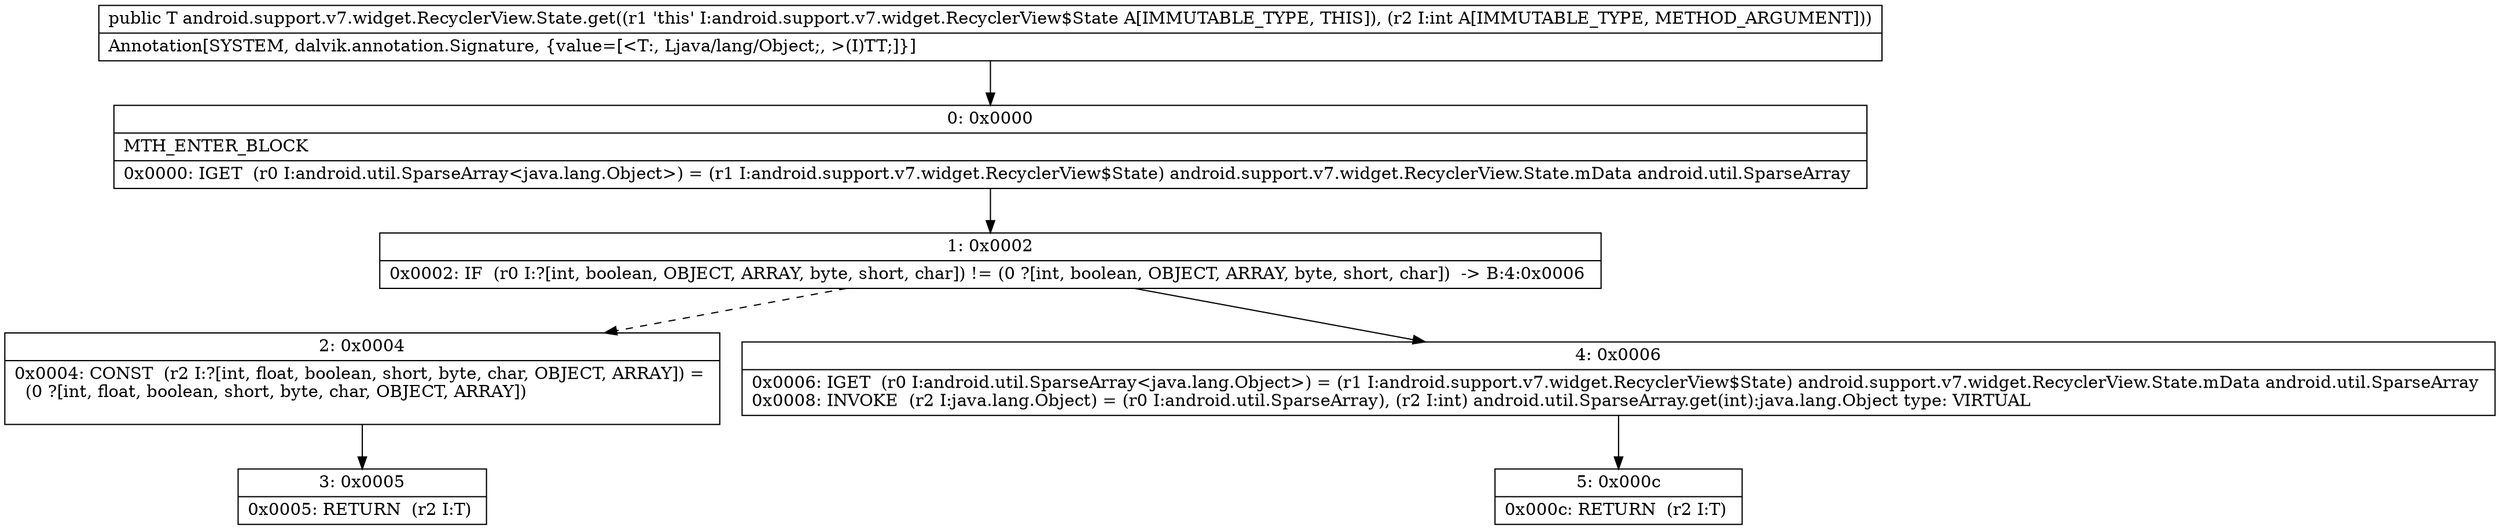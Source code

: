 digraph "CFG forandroid.support.v7.widget.RecyclerView.State.get(I)Ljava\/lang\/Object;" {
Node_0 [shape=record,label="{0\:\ 0x0000|MTH_ENTER_BLOCK\l|0x0000: IGET  (r0 I:android.util.SparseArray\<java.lang.Object\>) = (r1 I:android.support.v7.widget.RecyclerView$State) android.support.v7.widget.RecyclerView.State.mData android.util.SparseArray \l}"];
Node_1 [shape=record,label="{1\:\ 0x0002|0x0002: IF  (r0 I:?[int, boolean, OBJECT, ARRAY, byte, short, char]) != (0 ?[int, boolean, OBJECT, ARRAY, byte, short, char])  \-\> B:4:0x0006 \l}"];
Node_2 [shape=record,label="{2\:\ 0x0004|0x0004: CONST  (r2 I:?[int, float, boolean, short, byte, char, OBJECT, ARRAY]) = \l  (0 ?[int, float, boolean, short, byte, char, OBJECT, ARRAY])\l \l}"];
Node_3 [shape=record,label="{3\:\ 0x0005|0x0005: RETURN  (r2 I:T) \l}"];
Node_4 [shape=record,label="{4\:\ 0x0006|0x0006: IGET  (r0 I:android.util.SparseArray\<java.lang.Object\>) = (r1 I:android.support.v7.widget.RecyclerView$State) android.support.v7.widget.RecyclerView.State.mData android.util.SparseArray \l0x0008: INVOKE  (r2 I:java.lang.Object) = (r0 I:android.util.SparseArray), (r2 I:int) android.util.SparseArray.get(int):java.lang.Object type: VIRTUAL \l}"];
Node_5 [shape=record,label="{5\:\ 0x000c|0x000c: RETURN  (r2 I:T) \l}"];
MethodNode[shape=record,label="{public T android.support.v7.widget.RecyclerView.State.get((r1 'this' I:android.support.v7.widget.RecyclerView$State A[IMMUTABLE_TYPE, THIS]), (r2 I:int A[IMMUTABLE_TYPE, METHOD_ARGUMENT]))  | Annotation[SYSTEM, dalvik.annotation.Signature, \{value=[\<T:, Ljava\/lang\/Object;, \>(I)TT;]\}]\l}"];
MethodNode -> Node_0;
Node_0 -> Node_1;
Node_1 -> Node_2[style=dashed];
Node_1 -> Node_4;
Node_2 -> Node_3;
Node_4 -> Node_5;
}

